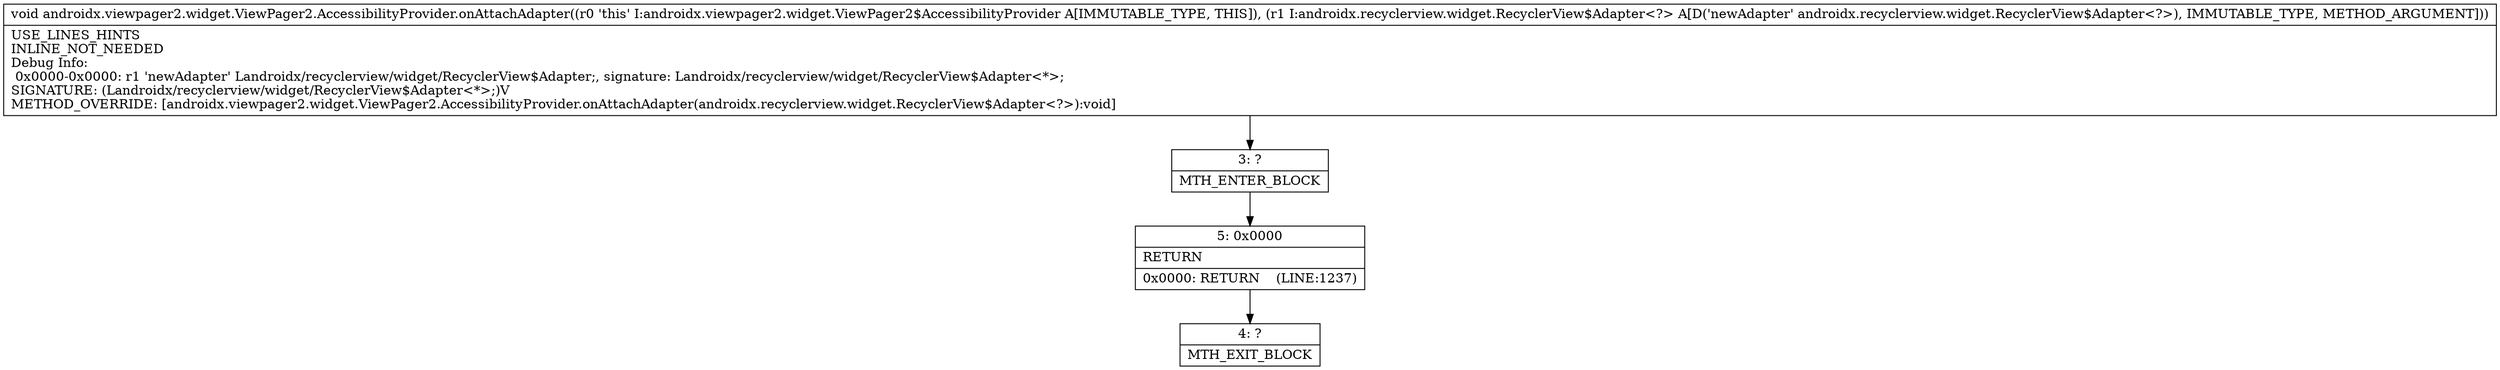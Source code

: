 digraph "CFG forandroidx.viewpager2.widget.ViewPager2.AccessibilityProvider.onAttachAdapter(Landroidx\/recyclerview\/widget\/RecyclerView$Adapter;)V" {
Node_3 [shape=record,label="{3\:\ ?|MTH_ENTER_BLOCK\l}"];
Node_5 [shape=record,label="{5\:\ 0x0000|RETURN\l|0x0000: RETURN    (LINE:1237)\l}"];
Node_4 [shape=record,label="{4\:\ ?|MTH_EXIT_BLOCK\l}"];
MethodNode[shape=record,label="{void androidx.viewpager2.widget.ViewPager2.AccessibilityProvider.onAttachAdapter((r0 'this' I:androidx.viewpager2.widget.ViewPager2$AccessibilityProvider A[IMMUTABLE_TYPE, THIS]), (r1 I:androidx.recyclerview.widget.RecyclerView$Adapter\<?\> A[D('newAdapter' androidx.recyclerview.widget.RecyclerView$Adapter\<?\>), IMMUTABLE_TYPE, METHOD_ARGUMENT]))  | USE_LINES_HINTS\lINLINE_NOT_NEEDED\lDebug Info:\l  0x0000\-0x0000: r1 'newAdapter' Landroidx\/recyclerview\/widget\/RecyclerView$Adapter;, signature: Landroidx\/recyclerview\/widget\/RecyclerView$Adapter\<*\>;\lSIGNATURE: (Landroidx\/recyclerview\/widget\/RecyclerView$Adapter\<*\>;)V\lMETHOD_OVERRIDE: [androidx.viewpager2.widget.ViewPager2.AccessibilityProvider.onAttachAdapter(androidx.recyclerview.widget.RecyclerView$Adapter\<?\>):void]\l}"];
MethodNode -> Node_3;Node_3 -> Node_5;
Node_5 -> Node_4;
}

